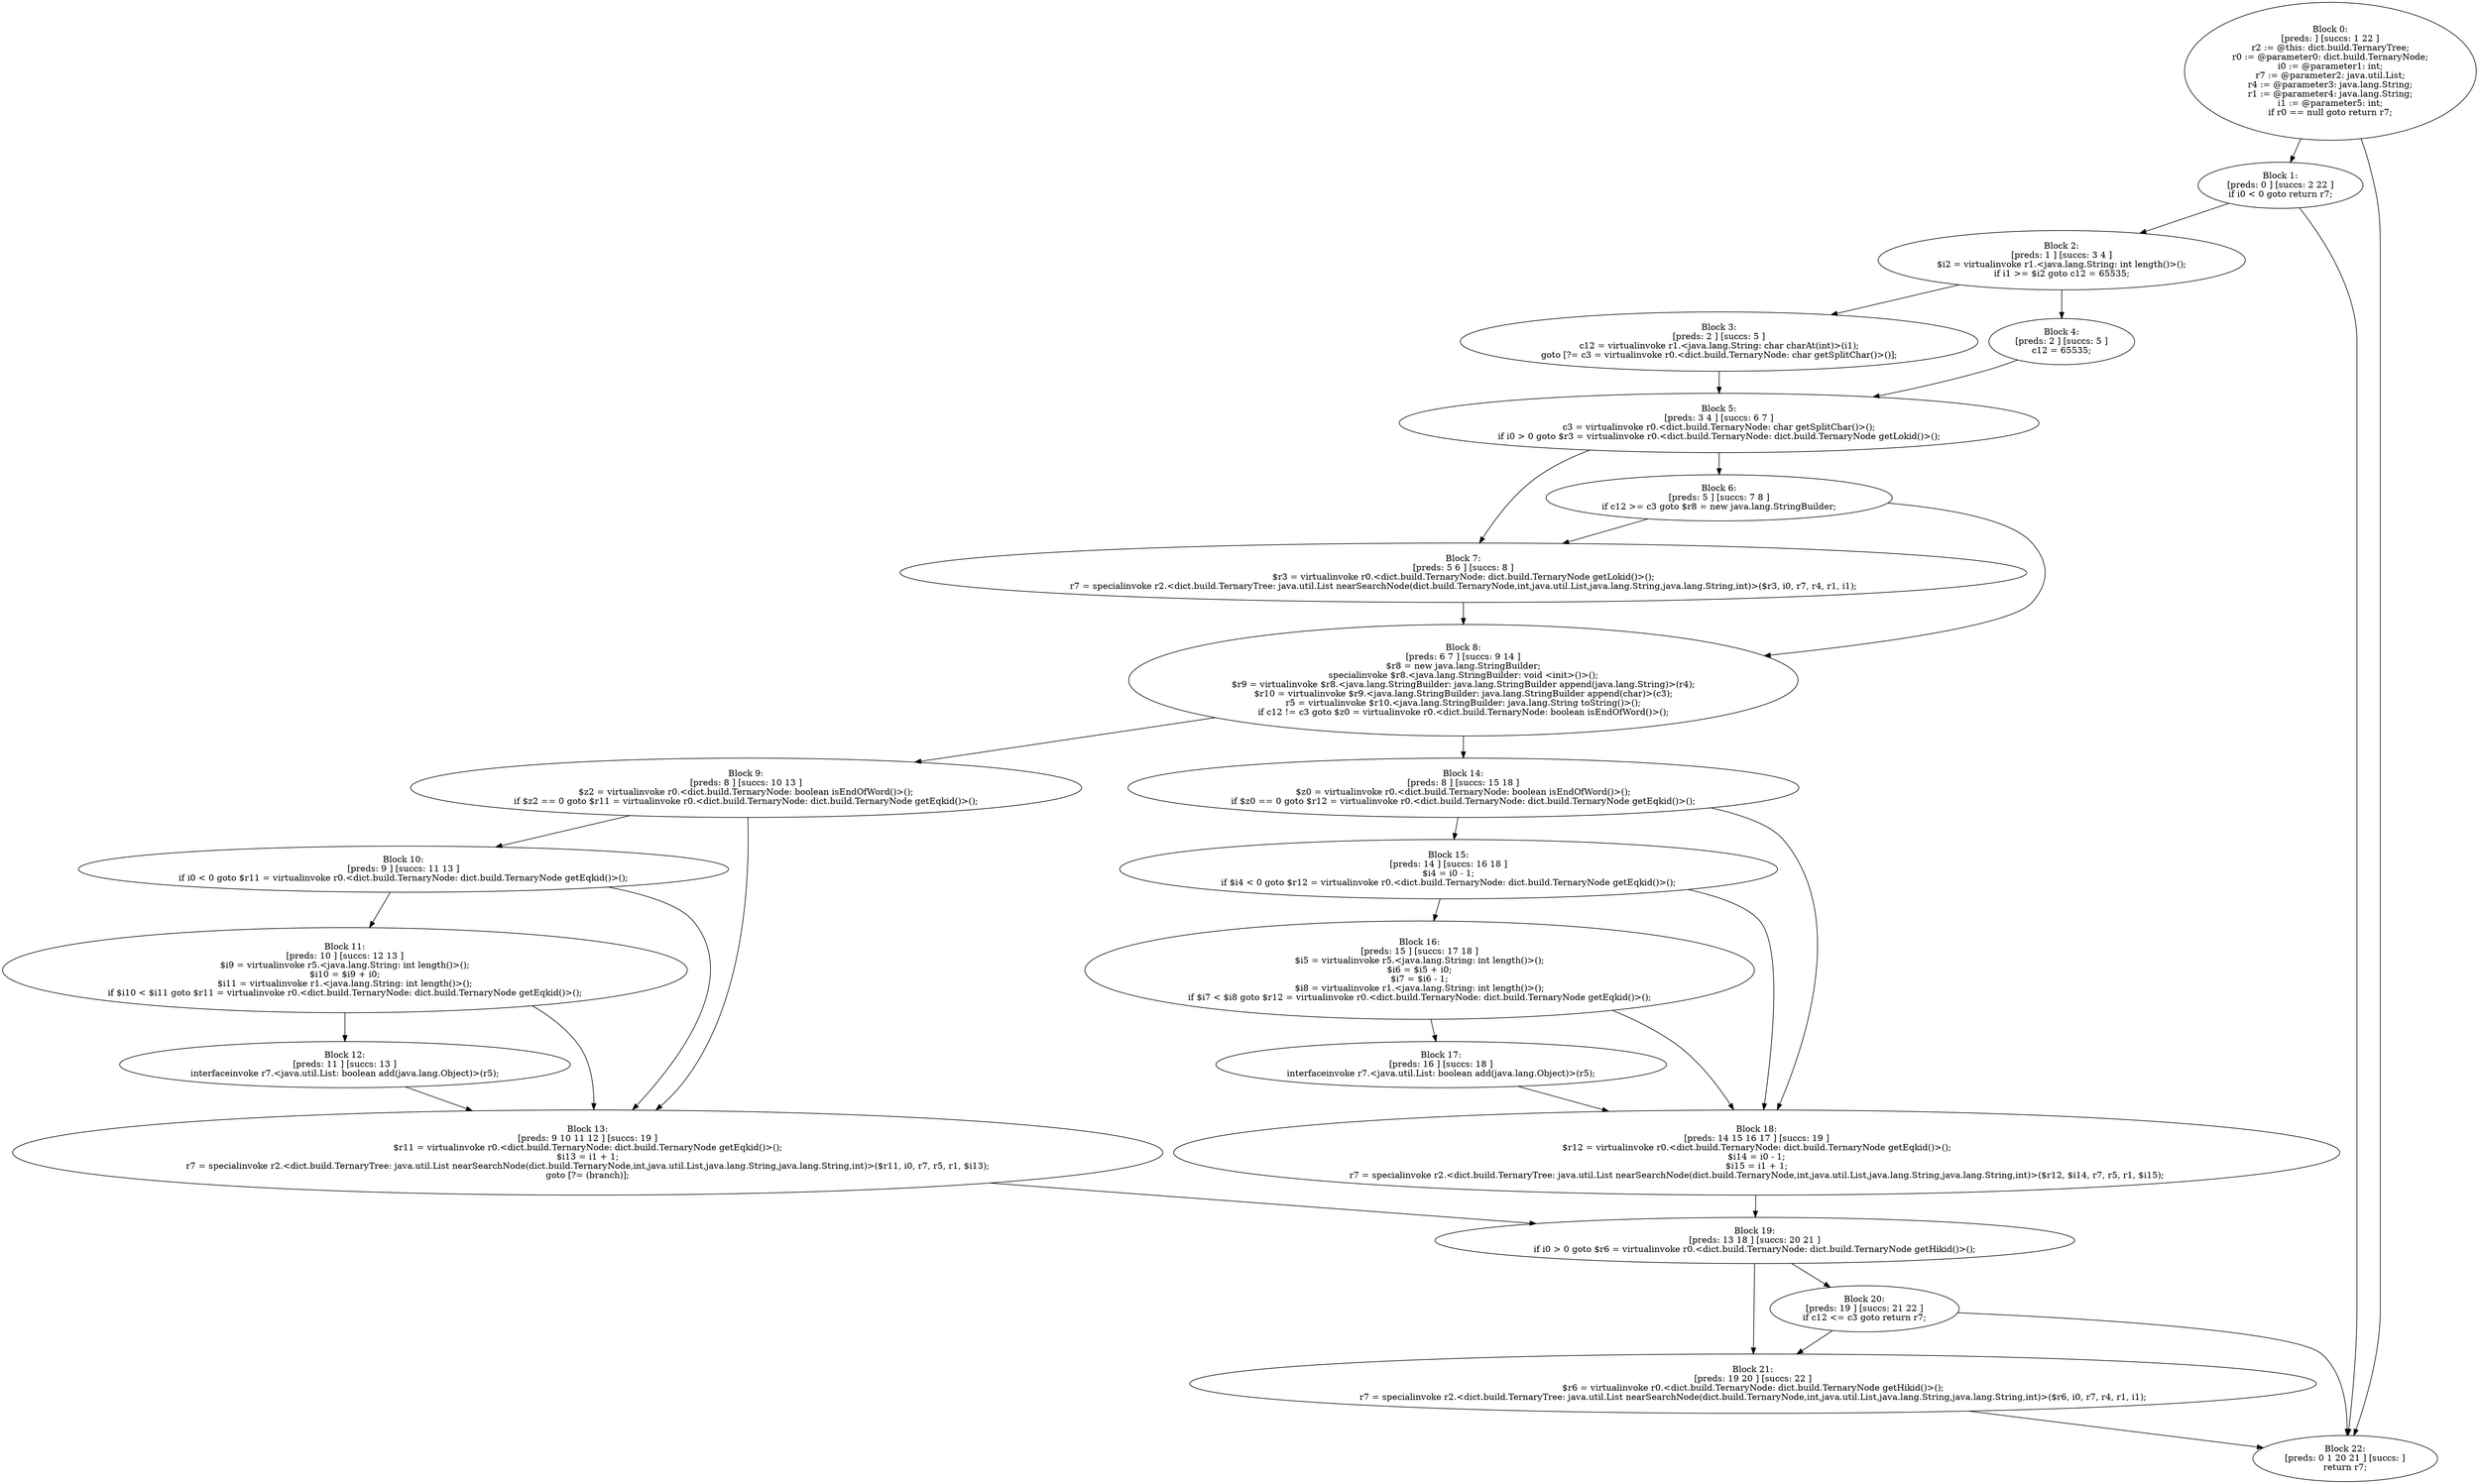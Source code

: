digraph "unitGraph" {
    "Block 0:
[preds: ] [succs: 1 22 ]
r2 := @this: dict.build.TernaryTree;
r0 := @parameter0: dict.build.TernaryNode;
i0 := @parameter1: int;
r7 := @parameter2: java.util.List;
r4 := @parameter3: java.lang.String;
r1 := @parameter4: java.lang.String;
i1 := @parameter5: int;
if r0 == null goto return r7;
"
    "Block 1:
[preds: 0 ] [succs: 2 22 ]
if i0 < 0 goto return r7;
"
    "Block 2:
[preds: 1 ] [succs: 3 4 ]
$i2 = virtualinvoke r1.<java.lang.String: int length()>();
if i1 >= $i2 goto c12 = 65535;
"
    "Block 3:
[preds: 2 ] [succs: 5 ]
c12 = virtualinvoke r1.<java.lang.String: char charAt(int)>(i1);
goto [?= c3 = virtualinvoke r0.<dict.build.TernaryNode: char getSplitChar()>()];
"
    "Block 4:
[preds: 2 ] [succs: 5 ]
c12 = 65535;
"
    "Block 5:
[preds: 3 4 ] [succs: 6 7 ]
c3 = virtualinvoke r0.<dict.build.TernaryNode: char getSplitChar()>();
if i0 > 0 goto $r3 = virtualinvoke r0.<dict.build.TernaryNode: dict.build.TernaryNode getLokid()>();
"
    "Block 6:
[preds: 5 ] [succs: 7 8 ]
if c12 >= c3 goto $r8 = new java.lang.StringBuilder;
"
    "Block 7:
[preds: 5 6 ] [succs: 8 ]
$r3 = virtualinvoke r0.<dict.build.TernaryNode: dict.build.TernaryNode getLokid()>();
r7 = specialinvoke r2.<dict.build.TernaryTree: java.util.List nearSearchNode(dict.build.TernaryNode,int,java.util.List,java.lang.String,java.lang.String,int)>($r3, i0, r7, r4, r1, i1);
"
    "Block 8:
[preds: 6 7 ] [succs: 9 14 ]
$r8 = new java.lang.StringBuilder;
specialinvoke $r8.<java.lang.StringBuilder: void <init>()>();
$r9 = virtualinvoke $r8.<java.lang.StringBuilder: java.lang.StringBuilder append(java.lang.String)>(r4);
$r10 = virtualinvoke $r9.<java.lang.StringBuilder: java.lang.StringBuilder append(char)>(c3);
r5 = virtualinvoke $r10.<java.lang.StringBuilder: java.lang.String toString()>();
if c12 != c3 goto $z0 = virtualinvoke r0.<dict.build.TernaryNode: boolean isEndOfWord()>();
"
    "Block 9:
[preds: 8 ] [succs: 10 13 ]
$z2 = virtualinvoke r0.<dict.build.TernaryNode: boolean isEndOfWord()>();
if $z2 == 0 goto $r11 = virtualinvoke r0.<dict.build.TernaryNode: dict.build.TernaryNode getEqkid()>();
"
    "Block 10:
[preds: 9 ] [succs: 11 13 ]
if i0 < 0 goto $r11 = virtualinvoke r0.<dict.build.TernaryNode: dict.build.TernaryNode getEqkid()>();
"
    "Block 11:
[preds: 10 ] [succs: 12 13 ]
$i9 = virtualinvoke r5.<java.lang.String: int length()>();
$i10 = $i9 + i0;
$i11 = virtualinvoke r1.<java.lang.String: int length()>();
if $i10 < $i11 goto $r11 = virtualinvoke r0.<dict.build.TernaryNode: dict.build.TernaryNode getEqkid()>();
"
    "Block 12:
[preds: 11 ] [succs: 13 ]
interfaceinvoke r7.<java.util.List: boolean add(java.lang.Object)>(r5);
"
    "Block 13:
[preds: 9 10 11 12 ] [succs: 19 ]
$r11 = virtualinvoke r0.<dict.build.TernaryNode: dict.build.TernaryNode getEqkid()>();
$i13 = i1 + 1;
r7 = specialinvoke r2.<dict.build.TernaryTree: java.util.List nearSearchNode(dict.build.TernaryNode,int,java.util.List,java.lang.String,java.lang.String,int)>($r11, i0, r7, r5, r1, $i13);
goto [?= (branch)];
"
    "Block 14:
[preds: 8 ] [succs: 15 18 ]
$z0 = virtualinvoke r0.<dict.build.TernaryNode: boolean isEndOfWord()>();
if $z0 == 0 goto $r12 = virtualinvoke r0.<dict.build.TernaryNode: dict.build.TernaryNode getEqkid()>();
"
    "Block 15:
[preds: 14 ] [succs: 16 18 ]
$i4 = i0 - 1;
if $i4 < 0 goto $r12 = virtualinvoke r0.<dict.build.TernaryNode: dict.build.TernaryNode getEqkid()>();
"
    "Block 16:
[preds: 15 ] [succs: 17 18 ]
$i5 = virtualinvoke r5.<java.lang.String: int length()>();
$i6 = $i5 + i0;
$i7 = $i6 - 1;
$i8 = virtualinvoke r1.<java.lang.String: int length()>();
if $i7 < $i8 goto $r12 = virtualinvoke r0.<dict.build.TernaryNode: dict.build.TernaryNode getEqkid()>();
"
    "Block 17:
[preds: 16 ] [succs: 18 ]
interfaceinvoke r7.<java.util.List: boolean add(java.lang.Object)>(r5);
"
    "Block 18:
[preds: 14 15 16 17 ] [succs: 19 ]
$r12 = virtualinvoke r0.<dict.build.TernaryNode: dict.build.TernaryNode getEqkid()>();
$i14 = i0 - 1;
$i15 = i1 + 1;
r7 = specialinvoke r2.<dict.build.TernaryTree: java.util.List nearSearchNode(dict.build.TernaryNode,int,java.util.List,java.lang.String,java.lang.String,int)>($r12, $i14, r7, r5, r1, $i15);
"
    "Block 19:
[preds: 13 18 ] [succs: 20 21 ]
if i0 > 0 goto $r6 = virtualinvoke r0.<dict.build.TernaryNode: dict.build.TernaryNode getHikid()>();
"
    "Block 20:
[preds: 19 ] [succs: 21 22 ]
if c12 <= c3 goto return r7;
"
    "Block 21:
[preds: 19 20 ] [succs: 22 ]
$r6 = virtualinvoke r0.<dict.build.TernaryNode: dict.build.TernaryNode getHikid()>();
r7 = specialinvoke r2.<dict.build.TernaryTree: java.util.List nearSearchNode(dict.build.TernaryNode,int,java.util.List,java.lang.String,java.lang.String,int)>($r6, i0, r7, r4, r1, i1);
"
    "Block 22:
[preds: 0 1 20 21 ] [succs: ]
return r7;
"
    "Block 0:
[preds: ] [succs: 1 22 ]
r2 := @this: dict.build.TernaryTree;
r0 := @parameter0: dict.build.TernaryNode;
i0 := @parameter1: int;
r7 := @parameter2: java.util.List;
r4 := @parameter3: java.lang.String;
r1 := @parameter4: java.lang.String;
i1 := @parameter5: int;
if r0 == null goto return r7;
"->"Block 1:
[preds: 0 ] [succs: 2 22 ]
if i0 < 0 goto return r7;
";
    "Block 0:
[preds: ] [succs: 1 22 ]
r2 := @this: dict.build.TernaryTree;
r0 := @parameter0: dict.build.TernaryNode;
i0 := @parameter1: int;
r7 := @parameter2: java.util.List;
r4 := @parameter3: java.lang.String;
r1 := @parameter4: java.lang.String;
i1 := @parameter5: int;
if r0 == null goto return r7;
"->"Block 22:
[preds: 0 1 20 21 ] [succs: ]
return r7;
";
    "Block 1:
[preds: 0 ] [succs: 2 22 ]
if i0 < 0 goto return r7;
"->"Block 2:
[preds: 1 ] [succs: 3 4 ]
$i2 = virtualinvoke r1.<java.lang.String: int length()>();
if i1 >= $i2 goto c12 = 65535;
";
    "Block 1:
[preds: 0 ] [succs: 2 22 ]
if i0 < 0 goto return r7;
"->"Block 22:
[preds: 0 1 20 21 ] [succs: ]
return r7;
";
    "Block 2:
[preds: 1 ] [succs: 3 4 ]
$i2 = virtualinvoke r1.<java.lang.String: int length()>();
if i1 >= $i2 goto c12 = 65535;
"->"Block 3:
[preds: 2 ] [succs: 5 ]
c12 = virtualinvoke r1.<java.lang.String: char charAt(int)>(i1);
goto [?= c3 = virtualinvoke r0.<dict.build.TernaryNode: char getSplitChar()>()];
";
    "Block 2:
[preds: 1 ] [succs: 3 4 ]
$i2 = virtualinvoke r1.<java.lang.String: int length()>();
if i1 >= $i2 goto c12 = 65535;
"->"Block 4:
[preds: 2 ] [succs: 5 ]
c12 = 65535;
";
    "Block 3:
[preds: 2 ] [succs: 5 ]
c12 = virtualinvoke r1.<java.lang.String: char charAt(int)>(i1);
goto [?= c3 = virtualinvoke r0.<dict.build.TernaryNode: char getSplitChar()>()];
"->"Block 5:
[preds: 3 4 ] [succs: 6 7 ]
c3 = virtualinvoke r0.<dict.build.TernaryNode: char getSplitChar()>();
if i0 > 0 goto $r3 = virtualinvoke r0.<dict.build.TernaryNode: dict.build.TernaryNode getLokid()>();
";
    "Block 4:
[preds: 2 ] [succs: 5 ]
c12 = 65535;
"->"Block 5:
[preds: 3 4 ] [succs: 6 7 ]
c3 = virtualinvoke r0.<dict.build.TernaryNode: char getSplitChar()>();
if i0 > 0 goto $r3 = virtualinvoke r0.<dict.build.TernaryNode: dict.build.TernaryNode getLokid()>();
";
    "Block 5:
[preds: 3 4 ] [succs: 6 7 ]
c3 = virtualinvoke r0.<dict.build.TernaryNode: char getSplitChar()>();
if i0 > 0 goto $r3 = virtualinvoke r0.<dict.build.TernaryNode: dict.build.TernaryNode getLokid()>();
"->"Block 6:
[preds: 5 ] [succs: 7 8 ]
if c12 >= c3 goto $r8 = new java.lang.StringBuilder;
";
    "Block 5:
[preds: 3 4 ] [succs: 6 7 ]
c3 = virtualinvoke r0.<dict.build.TernaryNode: char getSplitChar()>();
if i0 > 0 goto $r3 = virtualinvoke r0.<dict.build.TernaryNode: dict.build.TernaryNode getLokid()>();
"->"Block 7:
[preds: 5 6 ] [succs: 8 ]
$r3 = virtualinvoke r0.<dict.build.TernaryNode: dict.build.TernaryNode getLokid()>();
r7 = specialinvoke r2.<dict.build.TernaryTree: java.util.List nearSearchNode(dict.build.TernaryNode,int,java.util.List,java.lang.String,java.lang.String,int)>($r3, i0, r7, r4, r1, i1);
";
    "Block 6:
[preds: 5 ] [succs: 7 8 ]
if c12 >= c3 goto $r8 = new java.lang.StringBuilder;
"->"Block 7:
[preds: 5 6 ] [succs: 8 ]
$r3 = virtualinvoke r0.<dict.build.TernaryNode: dict.build.TernaryNode getLokid()>();
r7 = specialinvoke r2.<dict.build.TernaryTree: java.util.List nearSearchNode(dict.build.TernaryNode,int,java.util.List,java.lang.String,java.lang.String,int)>($r3, i0, r7, r4, r1, i1);
";
    "Block 6:
[preds: 5 ] [succs: 7 8 ]
if c12 >= c3 goto $r8 = new java.lang.StringBuilder;
"->"Block 8:
[preds: 6 7 ] [succs: 9 14 ]
$r8 = new java.lang.StringBuilder;
specialinvoke $r8.<java.lang.StringBuilder: void <init>()>();
$r9 = virtualinvoke $r8.<java.lang.StringBuilder: java.lang.StringBuilder append(java.lang.String)>(r4);
$r10 = virtualinvoke $r9.<java.lang.StringBuilder: java.lang.StringBuilder append(char)>(c3);
r5 = virtualinvoke $r10.<java.lang.StringBuilder: java.lang.String toString()>();
if c12 != c3 goto $z0 = virtualinvoke r0.<dict.build.TernaryNode: boolean isEndOfWord()>();
";
    "Block 7:
[preds: 5 6 ] [succs: 8 ]
$r3 = virtualinvoke r0.<dict.build.TernaryNode: dict.build.TernaryNode getLokid()>();
r7 = specialinvoke r2.<dict.build.TernaryTree: java.util.List nearSearchNode(dict.build.TernaryNode,int,java.util.List,java.lang.String,java.lang.String,int)>($r3, i0, r7, r4, r1, i1);
"->"Block 8:
[preds: 6 7 ] [succs: 9 14 ]
$r8 = new java.lang.StringBuilder;
specialinvoke $r8.<java.lang.StringBuilder: void <init>()>();
$r9 = virtualinvoke $r8.<java.lang.StringBuilder: java.lang.StringBuilder append(java.lang.String)>(r4);
$r10 = virtualinvoke $r9.<java.lang.StringBuilder: java.lang.StringBuilder append(char)>(c3);
r5 = virtualinvoke $r10.<java.lang.StringBuilder: java.lang.String toString()>();
if c12 != c3 goto $z0 = virtualinvoke r0.<dict.build.TernaryNode: boolean isEndOfWord()>();
";
    "Block 8:
[preds: 6 7 ] [succs: 9 14 ]
$r8 = new java.lang.StringBuilder;
specialinvoke $r8.<java.lang.StringBuilder: void <init>()>();
$r9 = virtualinvoke $r8.<java.lang.StringBuilder: java.lang.StringBuilder append(java.lang.String)>(r4);
$r10 = virtualinvoke $r9.<java.lang.StringBuilder: java.lang.StringBuilder append(char)>(c3);
r5 = virtualinvoke $r10.<java.lang.StringBuilder: java.lang.String toString()>();
if c12 != c3 goto $z0 = virtualinvoke r0.<dict.build.TernaryNode: boolean isEndOfWord()>();
"->"Block 9:
[preds: 8 ] [succs: 10 13 ]
$z2 = virtualinvoke r0.<dict.build.TernaryNode: boolean isEndOfWord()>();
if $z2 == 0 goto $r11 = virtualinvoke r0.<dict.build.TernaryNode: dict.build.TernaryNode getEqkid()>();
";
    "Block 8:
[preds: 6 7 ] [succs: 9 14 ]
$r8 = new java.lang.StringBuilder;
specialinvoke $r8.<java.lang.StringBuilder: void <init>()>();
$r9 = virtualinvoke $r8.<java.lang.StringBuilder: java.lang.StringBuilder append(java.lang.String)>(r4);
$r10 = virtualinvoke $r9.<java.lang.StringBuilder: java.lang.StringBuilder append(char)>(c3);
r5 = virtualinvoke $r10.<java.lang.StringBuilder: java.lang.String toString()>();
if c12 != c3 goto $z0 = virtualinvoke r0.<dict.build.TernaryNode: boolean isEndOfWord()>();
"->"Block 14:
[preds: 8 ] [succs: 15 18 ]
$z0 = virtualinvoke r0.<dict.build.TernaryNode: boolean isEndOfWord()>();
if $z0 == 0 goto $r12 = virtualinvoke r0.<dict.build.TernaryNode: dict.build.TernaryNode getEqkid()>();
";
    "Block 9:
[preds: 8 ] [succs: 10 13 ]
$z2 = virtualinvoke r0.<dict.build.TernaryNode: boolean isEndOfWord()>();
if $z2 == 0 goto $r11 = virtualinvoke r0.<dict.build.TernaryNode: dict.build.TernaryNode getEqkid()>();
"->"Block 10:
[preds: 9 ] [succs: 11 13 ]
if i0 < 0 goto $r11 = virtualinvoke r0.<dict.build.TernaryNode: dict.build.TernaryNode getEqkid()>();
";
    "Block 9:
[preds: 8 ] [succs: 10 13 ]
$z2 = virtualinvoke r0.<dict.build.TernaryNode: boolean isEndOfWord()>();
if $z2 == 0 goto $r11 = virtualinvoke r0.<dict.build.TernaryNode: dict.build.TernaryNode getEqkid()>();
"->"Block 13:
[preds: 9 10 11 12 ] [succs: 19 ]
$r11 = virtualinvoke r0.<dict.build.TernaryNode: dict.build.TernaryNode getEqkid()>();
$i13 = i1 + 1;
r7 = specialinvoke r2.<dict.build.TernaryTree: java.util.List nearSearchNode(dict.build.TernaryNode,int,java.util.List,java.lang.String,java.lang.String,int)>($r11, i0, r7, r5, r1, $i13);
goto [?= (branch)];
";
    "Block 10:
[preds: 9 ] [succs: 11 13 ]
if i0 < 0 goto $r11 = virtualinvoke r0.<dict.build.TernaryNode: dict.build.TernaryNode getEqkid()>();
"->"Block 11:
[preds: 10 ] [succs: 12 13 ]
$i9 = virtualinvoke r5.<java.lang.String: int length()>();
$i10 = $i9 + i0;
$i11 = virtualinvoke r1.<java.lang.String: int length()>();
if $i10 < $i11 goto $r11 = virtualinvoke r0.<dict.build.TernaryNode: dict.build.TernaryNode getEqkid()>();
";
    "Block 10:
[preds: 9 ] [succs: 11 13 ]
if i0 < 0 goto $r11 = virtualinvoke r0.<dict.build.TernaryNode: dict.build.TernaryNode getEqkid()>();
"->"Block 13:
[preds: 9 10 11 12 ] [succs: 19 ]
$r11 = virtualinvoke r0.<dict.build.TernaryNode: dict.build.TernaryNode getEqkid()>();
$i13 = i1 + 1;
r7 = specialinvoke r2.<dict.build.TernaryTree: java.util.List nearSearchNode(dict.build.TernaryNode,int,java.util.List,java.lang.String,java.lang.String,int)>($r11, i0, r7, r5, r1, $i13);
goto [?= (branch)];
";
    "Block 11:
[preds: 10 ] [succs: 12 13 ]
$i9 = virtualinvoke r5.<java.lang.String: int length()>();
$i10 = $i9 + i0;
$i11 = virtualinvoke r1.<java.lang.String: int length()>();
if $i10 < $i11 goto $r11 = virtualinvoke r0.<dict.build.TernaryNode: dict.build.TernaryNode getEqkid()>();
"->"Block 12:
[preds: 11 ] [succs: 13 ]
interfaceinvoke r7.<java.util.List: boolean add(java.lang.Object)>(r5);
";
    "Block 11:
[preds: 10 ] [succs: 12 13 ]
$i9 = virtualinvoke r5.<java.lang.String: int length()>();
$i10 = $i9 + i0;
$i11 = virtualinvoke r1.<java.lang.String: int length()>();
if $i10 < $i11 goto $r11 = virtualinvoke r0.<dict.build.TernaryNode: dict.build.TernaryNode getEqkid()>();
"->"Block 13:
[preds: 9 10 11 12 ] [succs: 19 ]
$r11 = virtualinvoke r0.<dict.build.TernaryNode: dict.build.TernaryNode getEqkid()>();
$i13 = i1 + 1;
r7 = specialinvoke r2.<dict.build.TernaryTree: java.util.List nearSearchNode(dict.build.TernaryNode,int,java.util.List,java.lang.String,java.lang.String,int)>($r11, i0, r7, r5, r1, $i13);
goto [?= (branch)];
";
    "Block 12:
[preds: 11 ] [succs: 13 ]
interfaceinvoke r7.<java.util.List: boolean add(java.lang.Object)>(r5);
"->"Block 13:
[preds: 9 10 11 12 ] [succs: 19 ]
$r11 = virtualinvoke r0.<dict.build.TernaryNode: dict.build.TernaryNode getEqkid()>();
$i13 = i1 + 1;
r7 = specialinvoke r2.<dict.build.TernaryTree: java.util.List nearSearchNode(dict.build.TernaryNode,int,java.util.List,java.lang.String,java.lang.String,int)>($r11, i0, r7, r5, r1, $i13);
goto [?= (branch)];
";
    "Block 13:
[preds: 9 10 11 12 ] [succs: 19 ]
$r11 = virtualinvoke r0.<dict.build.TernaryNode: dict.build.TernaryNode getEqkid()>();
$i13 = i1 + 1;
r7 = specialinvoke r2.<dict.build.TernaryTree: java.util.List nearSearchNode(dict.build.TernaryNode,int,java.util.List,java.lang.String,java.lang.String,int)>($r11, i0, r7, r5, r1, $i13);
goto [?= (branch)];
"->"Block 19:
[preds: 13 18 ] [succs: 20 21 ]
if i0 > 0 goto $r6 = virtualinvoke r0.<dict.build.TernaryNode: dict.build.TernaryNode getHikid()>();
";
    "Block 14:
[preds: 8 ] [succs: 15 18 ]
$z0 = virtualinvoke r0.<dict.build.TernaryNode: boolean isEndOfWord()>();
if $z0 == 0 goto $r12 = virtualinvoke r0.<dict.build.TernaryNode: dict.build.TernaryNode getEqkid()>();
"->"Block 15:
[preds: 14 ] [succs: 16 18 ]
$i4 = i0 - 1;
if $i4 < 0 goto $r12 = virtualinvoke r0.<dict.build.TernaryNode: dict.build.TernaryNode getEqkid()>();
";
    "Block 14:
[preds: 8 ] [succs: 15 18 ]
$z0 = virtualinvoke r0.<dict.build.TernaryNode: boolean isEndOfWord()>();
if $z0 == 0 goto $r12 = virtualinvoke r0.<dict.build.TernaryNode: dict.build.TernaryNode getEqkid()>();
"->"Block 18:
[preds: 14 15 16 17 ] [succs: 19 ]
$r12 = virtualinvoke r0.<dict.build.TernaryNode: dict.build.TernaryNode getEqkid()>();
$i14 = i0 - 1;
$i15 = i1 + 1;
r7 = specialinvoke r2.<dict.build.TernaryTree: java.util.List nearSearchNode(dict.build.TernaryNode,int,java.util.List,java.lang.String,java.lang.String,int)>($r12, $i14, r7, r5, r1, $i15);
";
    "Block 15:
[preds: 14 ] [succs: 16 18 ]
$i4 = i0 - 1;
if $i4 < 0 goto $r12 = virtualinvoke r0.<dict.build.TernaryNode: dict.build.TernaryNode getEqkid()>();
"->"Block 16:
[preds: 15 ] [succs: 17 18 ]
$i5 = virtualinvoke r5.<java.lang.String: int length()>();
$i6 = $i5 + i0;
$i7 = $i6 - 1;
$i8 = virtualinvoke r1.<java.lang.String: int length()>();
if $i7 < $i8 goto $r12 = virtualinvoke r0.<dict.build.TernaryNode: dict.build.TernaryNode getEqkid()>();
";
    "Block 15:
[preds: 14 ] [succs: 16 18 ]
$i4 = i0 - 1;
if $i4 < 0 goto $r12 = virtualinvoke r0.<dict.build.TernaryNode: dict.build.TernaryNode getEqkid()>();
"->"Block 18:
[preds: 14 15 16 17 ] [succs: 19 ]
$r12 = virtualinvoke r0.<dict.build.TernaryNode: dict.build.TernaryNode getEqkid()>();
$i14 = i0 - 1;
$i15 = i1 + 1;
r7 = specialinvoke r2.<dict.build.TernaryTree: java.util.List nearSearchNode(dict.build.TernaryNode,int,java.util.List,java.lang.String,java.lang.String,int)>($r12, $i14, r7, r5, r1, $i15);
";
    "Block 16:
[preds: 15 ] [succs: 17 18 ]
$i5 = virtualinvoke r5.<java.lang.String: int length()>();
$i6 = $i5 + i0;
$i7 = $i6 - 1;
$i8 = virtualinvoke r1.<java.lang.String: int length()>();
if $i7 < $i8 goto $r12 = virtualinvoke r0.<dict.build.TernaryNode: dict.build.TernaryNode getEqkid()>();
"->"Block 17:
[preds: 16 ] [succs: 18 ]
interfaceinvoke r7.<java.util.List: boolean add(java.lang.Object)>(r5);
";
    "Block 16:
[preds: 15 ] [succs: 17 18 ]
$i5 = virtualinvoke r5.<java.lang.String: int length()>();
$i6 = $i5 + i0;
$i7 = $i6 - 1;
$i8 = virtualinvoke r1.<java.lang.String: int length()>();
if $i7 < $i8 goto $r12 = virtualinvoke r0.<dict.build.TernaryNode: dict.build.TernaryNode getEqkid()>();
"->"Block 18:
[preds: 14 15 16 17 ] [succs: 19 ]
$r12 = virtualinvoke r0.<dict.build.TernaryNode: dict.build.TernaryNode getEqkid()>();
$i14 = i0 - 1;
$i15 = i1 + 1;
r7 = specialinvoke r2.<dict.build.TernaryTree: java.util.List nearSearchNode(dict.build.TernaryNode,int,java.util.List,java.lang.String,java.lang.String,int)>($r12, $i14, r7, r5, r1, $i15);
";
    "Block 17:
[preds: 16 ] [succs: 18 ]
interfaceinvoke r7.<java.util.List: boolean add(java.lang.Object)>(r5);
"->"Block 18:
[preds: 14 15 16 17 ] [succs: 19 ]
$r12 = virtualinvoke r0.<dict.build.TernaryNode: dict.build.TernaryNode getEqkid()>();
$i14 = i0 - 1;
$i15 = i1 + 1;
r7 = specialinvoke r2.<dict.build.TernaryTree: java.util.List nearSearchNode(dict.build.TernaryNode,int,java.util.List,java.lang.String,java.lang.String,int)>($r12, $i14, r7, r5, r1, $i15);
";
    "Block 18:
[preds: 14 15 16 17 ] [succs: 19 ]
$r12 = virtualinvoke r0.<dict.build.TernaryNode: dict.build.TernaryNode getEqkid()>();
$i14 = i0 - 1;
$i15 = i1 + 1;
r7 = specialinvoke r2.<dict.build.TernaryTree: java.util.List nearSearchNode(dict.build.TernaryNode,int,java.util.List,java.lang.String,java.lang.String,int)>($r12, $i14, r7, r5, r1, $i15);
"->"Block 19:
[preds: 13 18 ] [succs: 20 21 ]
if i0 > 0 goto $r6 = virtualinvoke r0.<dict.build.TernaryNode: dict.build.TernaryNode getHikid()>();
";
    "Block 19:
[preds: 13 18 ] [succs: 20 21 ]
if i0 > 0 goto $r6 = virtualinvoke r0.<dict.build.TernaryNode: dict.build.TernaryNode getHikid()>();
"->"Block 20:
[preds: 19 ] [succs: 21 22 ]
if c12 <= c3 goto return r7;
";
    "Block 19:
[preds: 13 18 ] [succs: 20 21 ]
if i0 > 0 goto $r6 = virtualinvoke r0.<dict.build.TernaryNode: dict.build.TernaryNode getHikid()>();
"->"Block 21:
[preds: 19 20 ] [succs: 22 ]
$r6 = virtualinvoke r0.<dict.build.TernaryNode: dict.build.TernaryNode getHikid()>();
r7 = specialinvoke r2.<dict.build.TernaryTree: java.util.List nearSearchNode(dict.build.TernaryNode,int,java.util.List,java.lang.String,java.lang.String,int)>($r6, i0, r7, r4, r1, i1);
";
    "Block 20:
[preds: 19 ] [succs: 21 22 ]
if c12 <= c3 goto return r7;
"->"Block 21:
[preds: 19 20 ] [succs: 22 ]
$r6 = virtualinvoke r0.<dict.build.TernaryNode: dict.build.TernaryNode getHikid()>();
r7 = specialinvoke r2.<dict.build.TernaryTree: java.util.List nearSearchNode(dict.build.TernaryNode,int,java.util.List,java.lang.String,java.lang.String,int)>($r6, i0, r7, r4, r1, i1);
";
    "Block 20:
[preds: 19 ] [succs: 21 22 ]
if c12 <= c3 goto return r7;
"->"Block 22:
[preds: 0 1 20 21 ] [succs: ]
return r7;
";
    "Block 21:
[preds: 19 20 ] [succs: 22 ]
$r6 = virtualinvoke r0.<dict.build.TernaryNode: dict.build.TernaryNode getHikid()>();
r7 = specialinvoke r2.<dict.build.TernaryTree: java.util.List nearSearchNode(dict.build.TernaryNode,int,java.util.List,java.lang.String,java.lang.String,int)>($r6, i0, r7, r4, r1, i1);
"->"Block 22:
[preds: 0 1 20 21 ] [succs: ]
return r7;
";
}
